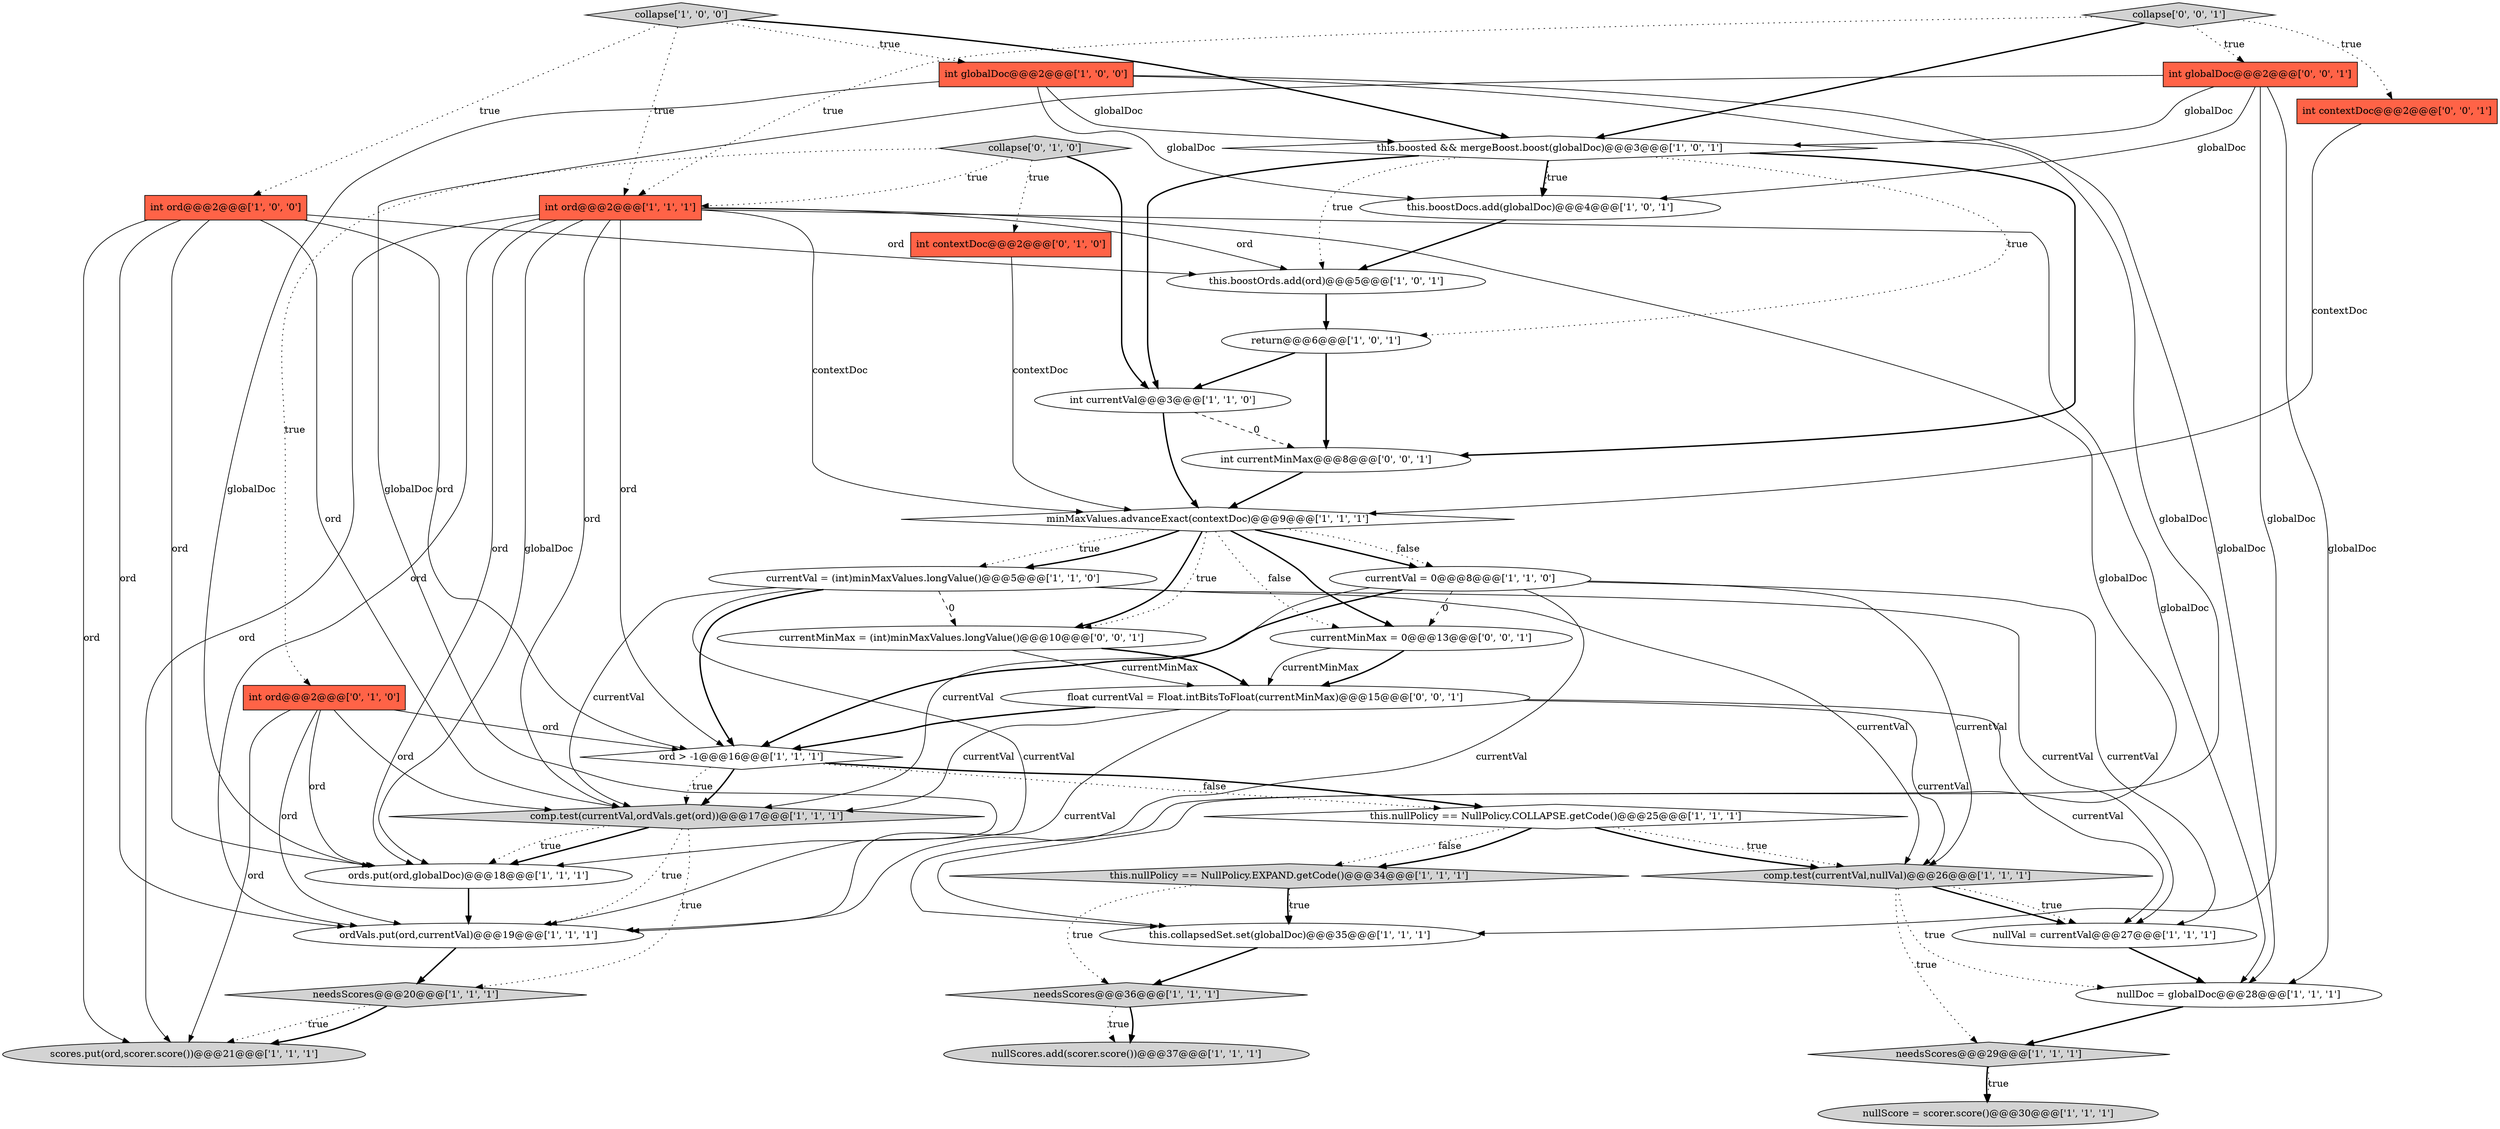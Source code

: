 digraph {
5 [style = filled, label = "nullDoc = globalDoc@@@28@@@['1', '1', '1']", fillcolor = white, shape = ellipse image = "AAA0AAABBB1BBB"];
22 [style = filled, label = "this.nullPolicy == NullPolicy.EXPAND.getCode()@@@34@@@['1', '1', '1']", fillcolor = lightgray, shape = diamond image = "AAA0AAABBB1BBB"];
8 [style = filled, label = "this.boostOrds.add(ord)@@@5@@@['1', '0', '1']", fillcolor = white, shape = ellipse image = "AAA0AAABBB1BBB"];
23 [style = filled, label = "comp.test(currentVal,nullVal)@@@26@@@['1', '1', '1']", fillcolor = lightgray, shape = diamond image = "AAA0AAABBB1BBB"];
31 [style = filled, label = "float currentVal = Float.intBitsToFloat(currentMinMax)@@@15@@@['0', '0', '1']", fillcolor = white, shape = ellipse image = "AAA0AAABBB3BBB"];
4 [style = filled, label = "minMaxValues.advanceExact(contextDoc)@@@9@@@['1', '1', '1']", fillcolor = white, shape = diamond image = "AAA0AAABBB1BBB"];
10 [style = filled, label = "this.collapsedSet.set(globalDoc)@@@35@@@['1', '1', '1']", fillcolor = white, shape = ellipse image = "AAA0AAABBB1BBB"];
15 [style = filled, label = "ordVals.put(ord,currentVal)@@@19@@@['1', '1', '1']", fillcolor = white, shape = ellipse image = "AAA0AAABBB1BBB"];
21 [style = filled, label = "scores.put(ord,scorer.score())@@@21@@@['1', '1', '1']", fillcolor = lightgray, shape = ellipse image = "AAA0AAABBB1BBB"];
24 [style = filled, label = "collapse['1', '0', '0']", fillcolor = lightgray, shape = diamond image = "AAA0AAABBB1BBB"];
35 [style = filled, label = "int currentMinMax@@@8@@@['0', '0', '1']", fillcolor = white, shape = ellipse image = "AAA0AAABBB3BBB"];
11 [style = filled, label = "int globalDoc@@@2@@@['1', '0', '0']", fillcolor = tomato, shape = box image = "AAA0AAABBB1BBB"];
33 [style = filled, label = "int globalDoc@@@2@@@['0', '0', '1']", fillcolor = tomato, shape = box image = "AAA0AAABBB3BBB"];
18 [style = filled, label = "int currentVal@@@3@@@['1', '1', '0']", fillcolor = white, shape = ellipse image = "AAA0AAABBB1BBB"];
32 [style = filled, label = "int contextDoc@@@2@@@['0', '0', '1']", fillcolor = tomato, shape = box image = "AAA0AAABBB3BBB"];
34 [style = filled, label = "currentMinMax = (int)minMaxValues.longValue()@@@10@@@['0', '0', '1']", fillcolor = white, shape = ellipse image = "AAA0AAABBB3BBB"];
3 [style = filled, label = "int ord@@@2@@@['1', '0', '0']", fillcolor = tomato, shape = box image = "AAA0AAABBB1BBB"];
2 [style = filled, label = "this.nullPolicy == NullPolicy.COLLAPSE.getCode()@@@25@@@['1', '1', '1']", fillcolor = white, shape = diamond image = "AAA0AAABBB1BBB"];
14 [style = filled, label = "this.boosted && mergeBoost.boost(globalDoc)@@@3@@@['1', '0', '1']", fillcolor = white, shape = diamond image = "AAA0AAABBB1BBB"];
1 [style = filled, label = "needsScores@@@20@@@['1', '1', '1']", fillcolor = lightgray, shape = diamond image = "AAA0AAABBB1BBB"];
26 [style = filled, label = "nullScore = scorer.score()@@@30@@@['1', '1', '1']", fillcolor = lightgray, shape = ellipse image = "AAA0AAABBB1BBB"];
25 [style = filled, label = "comp.test(currentVal,ordVals.get(ord))@@@17@@@['1', '1', '1']", fillcolor = lightgray, shape = diamond image = "AAA0AAABBB1BBB"];
13 [style = filled, label = "nullScores.add(scorer.score())@@@37@@@['1', '1', '1']", fillcolor = lightgray, shape = ellipse image = "AAA0AAABBB1BBB"];
20 [style = filled, label = "nullVal = currentVal@@@27@@@['1', '1', '1']", fillcolor = white, shape = ellipse image = "AAA0AAABBB1BBB"];
28 [style = filled, label = "int contextDoc@@@2@@@['0', '1', '0']", fillcolor = tomato, shape = box image = "AAA0AAABBB2BBB"];
7 [style = filled, label = "currentVal = 0@@@8@@@['1', '1', '0']", fillcolor = white, shape = ellipse image = "AAA0AAABBB1BBB"];
17 [style = filled, label = "int ord@@@2@@@['1', '1', '1']", fillcolor = tomato, shape = box image = "AAA0AAABBB1BBB"];
30 [style = filled, label = "int ord@@@2@@@['0', '1', '0']", fillcolor = tomato, shape = box image = "AAA0AAABBB2BBB"];
29 [style = filled, label = "collapse['0', '1', '0']", fillcolor = lightgray, shape = diamond image = "AAA0AAABBB2BBB"];
19 [style = filled, label = "ord > -1@@@16@@@['1', '1', '1']", fillcolor = white, shape = diamond image = "AAA0AAABBB1BBB"];
36 [style = filled, label = "currentMinMax = 0@@@13@@@['0', '0', '1']", fillcolor = white, shape = ellipse image = "AAA0AAABBB3BBB"];
37 [style = filled, label = "collapse['0', '0', '1']", fillcolor = lightgray, shape = diamond image = "AAA0AAABBB3BBB"];
0 [style = filled, label = "currentVal = (int)minMaxValues.longValue()@@@5@@@['1', '1', '0']", fillcolor = white, shape = ellipse image = "AAA0AAABBB1BBB"];
27 [style = filled, label = "needsScores@@@36@@@['1', '1', '1']", fillcolor = lightgray, shape = diamond image = "AAA0AAABBB1BBB"];
16 [style = filled, label = "needsScores@@@29@@@['1', '1', '1']", fillcolor = lightgray, shape = diamond image = "AAA0AAABBB1BBB"];
9 [style = filled, label = "ords.put(ord,globalDoc)@@@18@@@['1', '1', '1']", fillcolor = white, shape = ellipse image = "AAA0AAABBB1BBB"];
12 [style = filled, label = "return@@@6@@@['1', '0', '1']", fillcolor = white, shape = ellipse image = "AAA0AAABBB1BBB"];
6 [style = filled, label = "this.boostDocs.add(globalDoc)@@@4@@@['1', '0', '1']", fillcolor = white, shape = ellipse image = "AAA0AAABBB1BBB"];
33->10 [style = solid, label="globalDoc"];
27->13 [style = bold, label=""];
3->15 [style = solid, label="ord"];
28->4 [style = solid, label="contextDoc"];
17->10 [style = solid, label="globalDoc"];
4->36 [style = dotted, label="false"];
14->35 [style = bold, label=""];
24->17 [style = dotted, label="true"];
23->5 [style = dotted, label="true"];
30->9 [style = solid, label="ord"];
1->21 [style = dotted, label="true"];
2->23 [style = dotted, label="true"];
7->23 [style = solid, label="currentVal"];
29->18 [style = bold, label=""];
2->23 [style = bold, label=""];
7->15 [style = solid, label="currentVal"];
3->19 [style = solid, label="ord"];
32->4 [style = solid, label="contextDoc"];
31->15 [style = solid, label="currentVal"];
1->21 [style = bold, label=""];
12->18 [style = bold, label=""];
17->15 [style = solid, label="ord"];
0->34 [style = dashed, label="0"];
4->36 [style = bold, label=""];
24->3 [style = dotted, label="true"];
30->25 [style = solid, label="ord"];
31->25 [style = solid, label="currentVal"];
3->8 [style = solid, label="ord"];
11->9 [style = solid, label="globalDoc"];
0->25 [style = solid, label="currentVal"];
3->9 [style = solid, label="ord"];
14->12 [style = dotted, label="true"];
4->7 [style = dotted, label="false"];
3->21 [style = solid, label="ord"];
0->19 [style = bold, label=""];
17->8 [style = solid, label="ord"];
4->0 [style = dotted, label="true"];
11->14 [style = solid, label="globalDoc"];
36->31 [style = bold, label=""];
7->25 [style = solid, label="currentVal"];
16->26 [style = bold, label=""];
31->20 [style = solid, label="currentVal"];
17->25 [style = solid, label="ord"];
34->31 [style = bold, label=""];
19->2 [style = bold, label=""];
12->35 [style = bold, label=""];
19->25 [style = bold, label=""];
4->0 [style = bold, label=""];
17->9 [style = solid, label="globalDoc"];
25->15 [style = dotted, label="true"];
18->4 [style = bold, label=""];
17->5 [style = solid, label="globalDoc"];
14->18 [style = bold, label=""];
36->31 [style = solid, label="currentMinMax"];
14->6 [style = bold, label=""];
33->9 [style = solid, label="globalDoc"];
23->16 [style = dotted, label="true"];
0->23 [style = solid, label="currentVal"];
29->17 [style = dotted, label="true"];
23->20 [style = bold, label=""];
25->9 [style = bold, label=""];
27->13 [style = dotted, label="true"];
4->7 [style = bold, label=""];
5->16 [style = bold, label=""];
24->11 [style = dotted, label="true"];
23->20 [style = dotted, label="true"];
11->6 [style = solid, label="globalDoc"];
29->28 [style = dotted, label="true"];
30->19 [style = solid, label="ord"];
37->32 [style = dotted, label="true"];
17->9 [style = solid, label="ord"];
22->27 [style = dotted, label="true"];
22->10 [style = bold, label=""];
14->8 [style = dotted, label="true"];
17->4 [style = solid, label="contextDoc"];
31->23 [style = solid, label="currentVal"];
7->19 [style = bold, label=""];
31->19 [style = bold, label=""];
8->12 [style = bold, label=""];
4->34 [style = bold, label=""];
25->1 [style = dotted, label="true"];
15->1 [style = bold, label=""];
14->6 [style = dotted, label="true"];
33->14 [style = solid, label="globalDoc"];
37->33 [style = dotted, label="true"];
19->25 [style = dotted, label="true"];
22->10 [style = dotted, label="true"];
0->20 [style = solid, label="currentVal"];
11->5 [style = solid, label="globalDoc"];
10->27 [style = bold, label=""];
17->19 [style = solid, label="ord"];
33->5 [style = solid, label="globalDoc"];
35->4 [style = bold, label=""];
18->35 [style = dashed, label="0"];
20->5 [style = bold, label=""];
16->26 [style = dotted, label="true"];
24->14 [style = bold, label=""];
37->17 [style = dotted, label="true"];
37->14 [style = bold, label=""];
3->25 [style = solid, label="ord"];
25->9 [style = dotted, label="true"];
11->10 [style = solid, label="globalDoc"];
17->21 [style = solid, label="ord"];
30->21 [style = solid, label="ord"];
34->31 [style = solid, label="currentMinMax"];
2->22 [style = dotted, label="false"];
9->15 [style = bold, label=""];
0->15 [style = solid, label="currentVal"];
6->8 [style = bold, label=""];
7->20 [style = solid, label="currentVal"];
19->2 [style = dotted, label="false"];
29->30 [style = dotted, label="true"];
4->34 [style = dotted, label="true"];
2->22 [style = bold, label=""];
30->15 [style = solid, label="ord"];
33->6 [style = solid, label="globalDoc"];
7->36 [style = dashed, label="0"];
}
